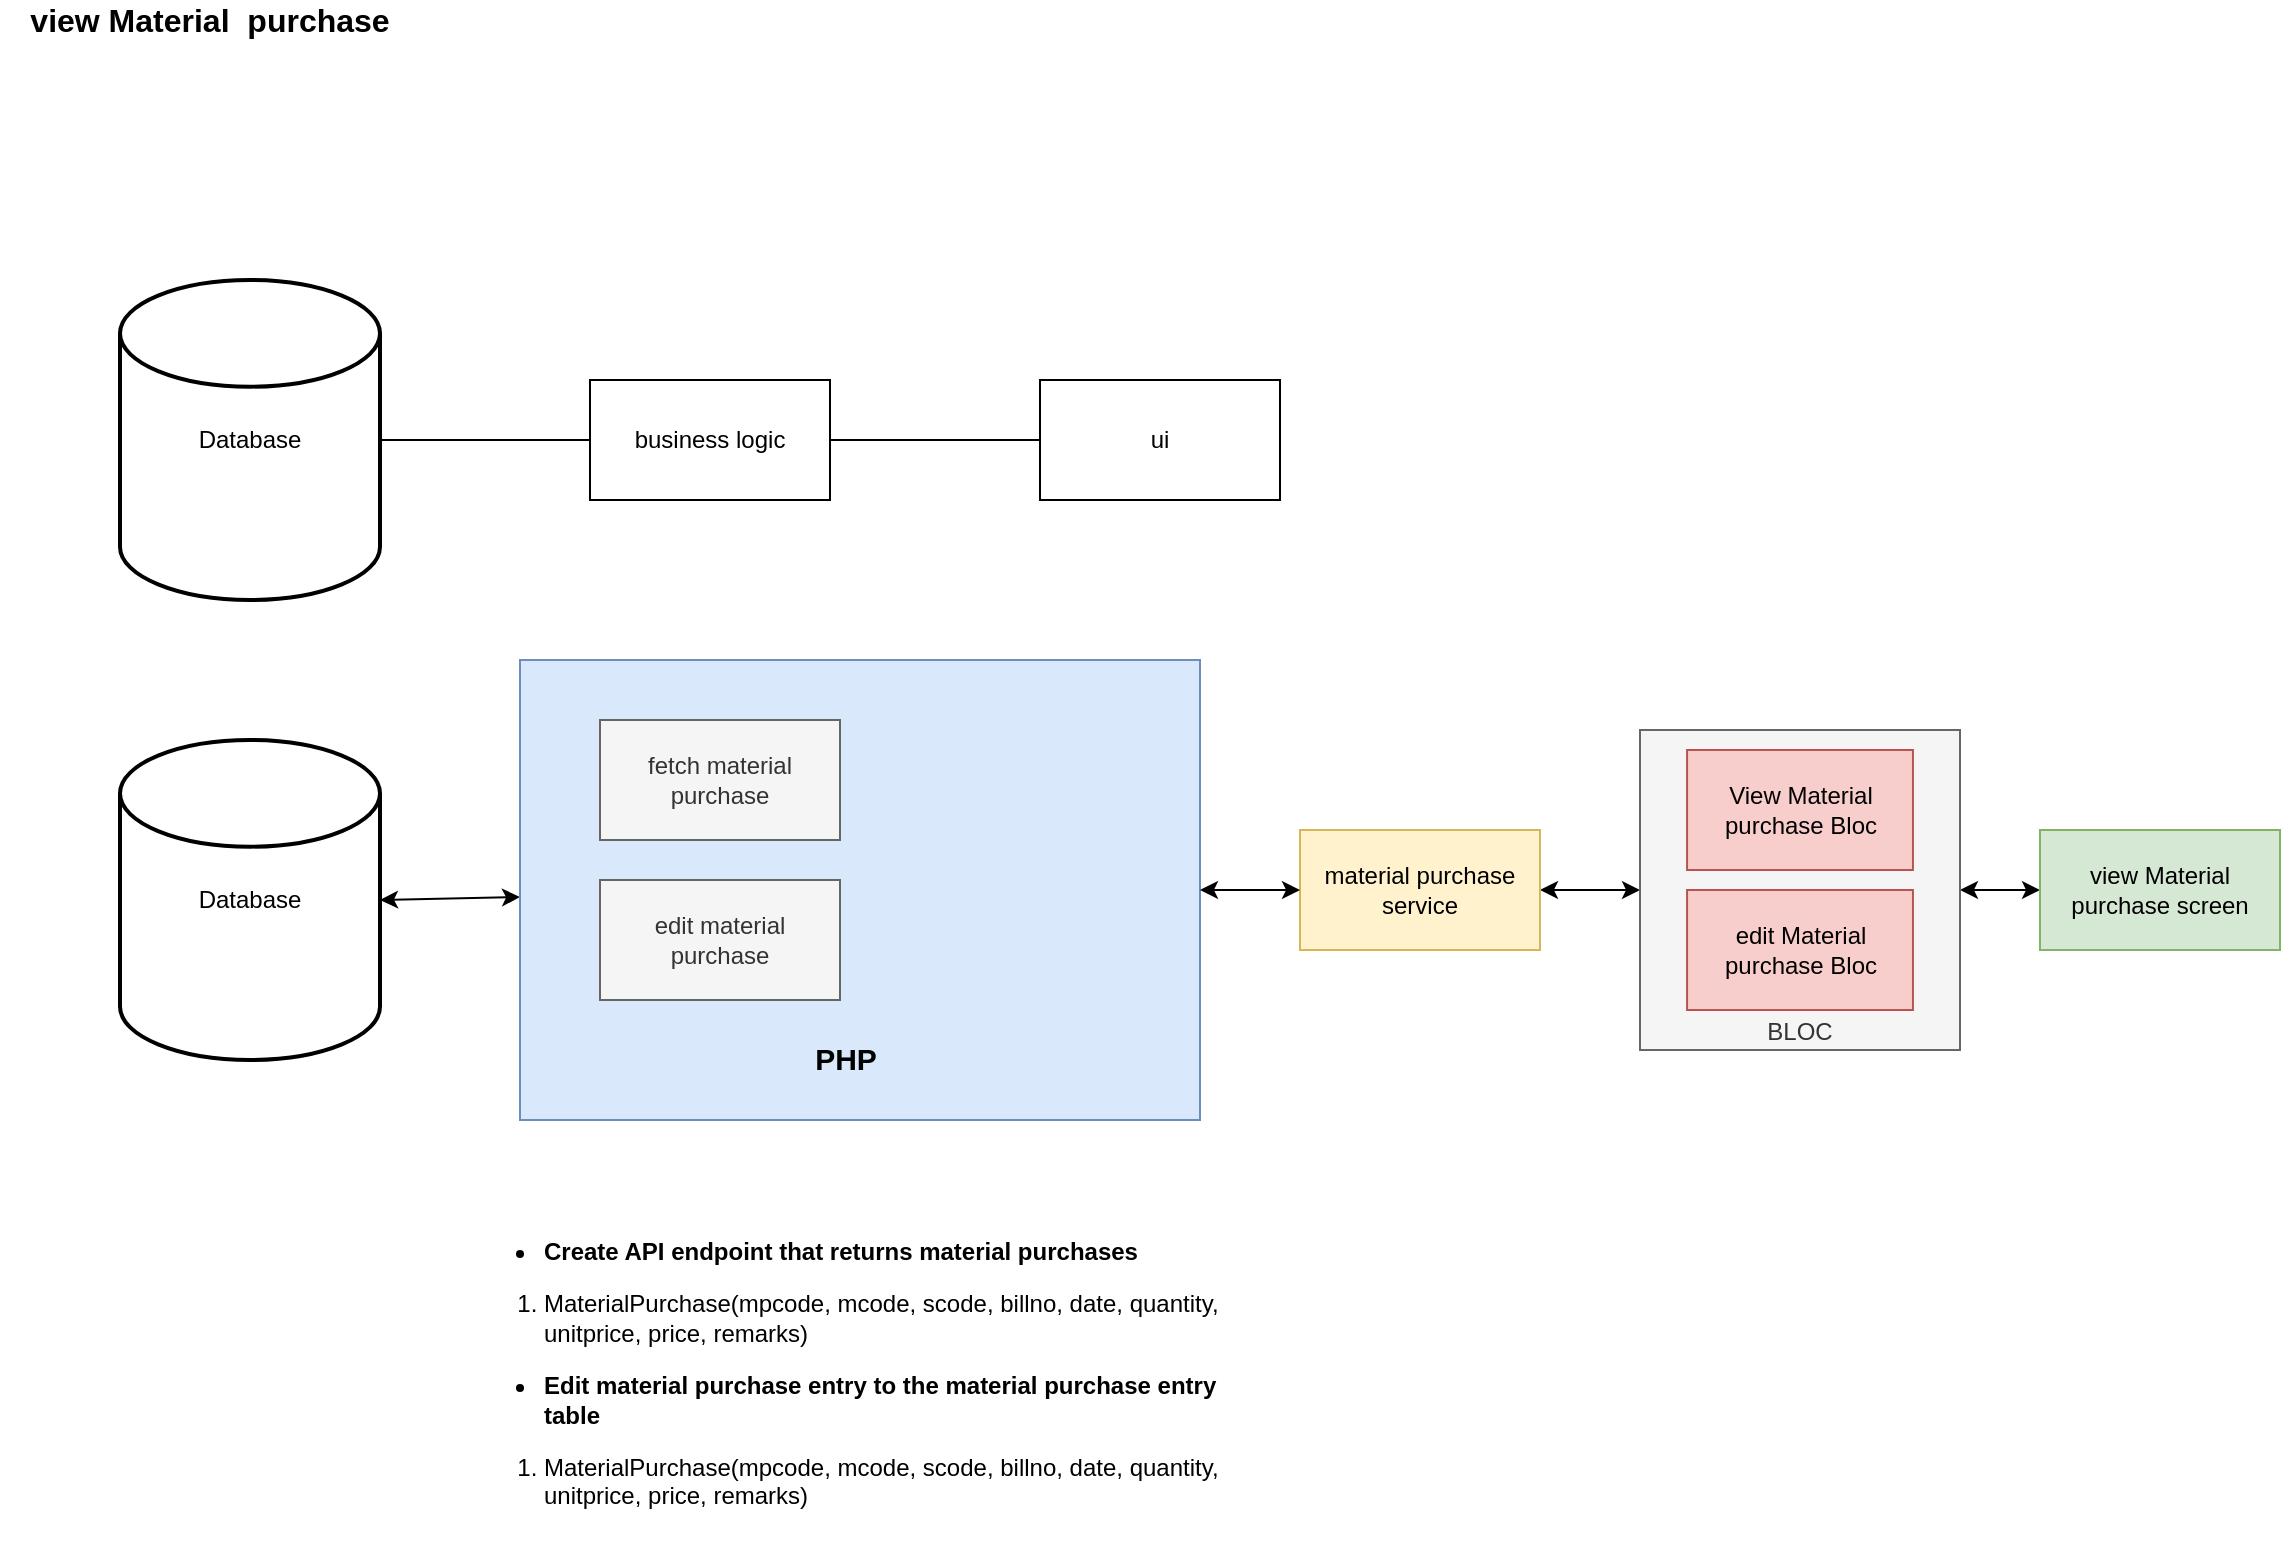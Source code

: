 <mxfile version="13.9.9" type="device" pages="2"><diagram id="2WvaS7nD4n_0MWzqjp9B" name="High level diagram"><mxGraphModel dx="886" dy="529" grid="1" gridSize="10" guides="1" tooltips="1" connect="1" arrows="1" fold="1" page="1" pageScale="1" pageWidth="850" pageHeight="1100" math="0" shadow="0"><root><mxCell id="0"/><mxCell id="1" parent="0"/><mxCell id="bov8xGkqv15AV-X51Z5s-1" value="view Material&amp;nbsp; purchase" style="text;html=1;strokeColor=none;fillColor=none;align=center;verticalAlign=middle;whiteSpace=wrap;rounded=0;strokeWidth=1;fontStyle=1;fontSize=16;" vertex="1" parent="1"><mxGeometry x="10" y="10" width="210" height="20" as="geometry"/></mxCell><mxCell id="bov8xGkqv15AV-X51Z5s-2" style="edgeStyle=none;rounded=0;orthogonalLoop=1;jettySize=auto;html=1;exitX=1;exitY=0.5;exitDx=0;exitDy=0;exitPerimeter=0;entryX=0;entryY=0.5;entryDx=0;entryDy=0;fontSize=12;endArrow=none;endFill=0;" edge="1" parent="1" source="bov8xGkqv15AV-X51Z5s-3" target="bov8xGkqv15AV-X51Z5s-5"><mxGeometry relative="1" as="geometry"/></mxCell><mxCell id="bov8xGkqv15AV-X51Z5s-3" value="Database" style="strokeWidth=2;html=1;shape=mxgraph.flowchart.database;whiteSpace=wrap;fontSize=12;" vertex="1" parent="1"><mxGeometry x="70" y="150" width="130" height="160" as="geometry"/></mxCell><mxCell id="bov8xGkqv15AV-X51Z5s-4" style="edgeStyle=none;rounded=0;orthogonalLoop=1;jettySize=auto;html=1;exitX=1;exitY=0.5;exitDx=0;exitDy=0;entryX=0;entryY=0.5;entryDx=0;entryDy=0;fontSize=12;endArrow=none;endFill=0;" edge="1" parent="1" source="bov8xGkqv15AV-X51Z5s-5" target="bov8xGkqv15AV-X51Z5s-6"><mxGeometry relative="1" as="geometry"/></mxCell><mxCell id="bov8xGkqv15AV-X51Z5s-5" value="business logic" style="rounded=0;whiteSpace=wrap;html=1;strokeWidth=1;fontSize=12;" vertex="1" parent="1"><mxGeometry x="305" y="200" width="120" height="60" as="geometry"/></mxCell><mxCell id="bov8xGkqv15AV-X51Z5s-6" value="ui" style="rounded=0;whiteSpace=wrap;html=1;strokeWidth=1;fontSize=12;" vertex="1" parent="1"><mxGeometry x="530" y="200" width="120" height="60" as="geometry"/></mxCell><mxCell id="bov8xGkqv15AV-X51Z5s-7" style="edgeStyle=none;rounded=0;orthogonalLoop=1;jettySize=auto;html=1;exitX=1;exitY=0.5;exitDx=0;exitDy=0;exitPerimeter=0;endArrow=classic;endFill=1;fontSize=12;startArrow=classic;startFill=1;" edge="1" parent="1" source="bov8xGkqv15AV-X51Z5s-8" target="bov8xGkqv15AV-X51Z5s-10"><mxGeometry relative="1" as="geometry"/></mxCell><mxCell id="bov8xGkqv15AV-X51Z5s-8" value="Database" style="strokeWidth=2;html=1;shape=mxgraph.flowchart.database;whiteSpace=wrap;fontSize=12;" vertex="1" parent="1"><mxGeometry x="70" y="380" width="130" height="160" as="geometry"/></mxCell><UserObject label="" id="bov8xGkqv15AV-X51Z5s-9"><mxCell style="group;fillColor=#f8cecc;strokeColor=#b85450;" vertex="1" connectable="0" parent="1"><mxGeometry x="270" y="340" width="340" height="230" as="geometry"/></mxCell></UserObject><mxCell id="bov8xGkqv15AV-X51Z5s-10" value="&lt;h1&gt;&lt;font style=&quot;font-size: 15px&quot;&gt;PHP&lt;/font&gt;&lt;/h1&gt;" style="rounded=0;whiteSpace=wrap;html=1;strokeWidth=1;fontSize=12;align=center;spacingRight=14;verticalAlign=bottom;fillColor=#dae8fc;strokeColor=#6c8ebf;" vertex="1" parent="bov8xGkqv15AV-X51Z5s-9"><mxGeometry width="340" height="230" as="geometry"/></mxCell><mxCell id="bov8xGkqv15AV-X51Z5s-11" value="fetch material purchase" style="rounded=0;whiteSpace=wrap;html=1;strokeWidth=1;fontSize=12;fillColor=#f5f5f5;strokeColor=#666666;fontColor=#333333;" vertex="1" parent="bov8xGkqv15AV-X51Z5s-9"><mxGeometry x="40" y="30" width="120" height="60" as="geometry"/></mxCell><mxCell id="bov8xGkqv15AV-X51Z5s-25" value="edit material purchase" style="rounded=0;whiteSpace=wrap;html=1;strokeWidth=1;fontSize=12;fillColor=#f5f5f5;strokeColor=#666666;fontColor=#333333;" vertex="1" parent="bov8xGkqv15AV-X51Z5s-9"><mxGeometry x="40" y="110" width="120" height="60" as="geometry"/></mxCell><mxCell id="bov8xGkqv15AV-X51Z5s-15" style="edgeStyle=orthogonalEdgeStyle;rounded=0;orthogonalLoop=1;jettySize=auto;html=1;startArrow=classic;startFill=1;endArrow=classic;endFill=1;" edge="1" parent="1" source="bov8xGkqv15AV-X51Z5s-16" target="bov8xGkqv15AV-X51Z5s-22"><mxGeometry relative="1" as="geometry"><mxPoint x="860" y="455" as="targetPoint"/><Array as="points"><mxPoint x="840" y="455"/><mxPoint x="840" y="455"/></Array></mxGeometry></mxCell><UserObject label="material purchase service" id="bov8xGkqv15AV-X51Z5s-16"><mxCell style="rounded=0;whiteSpace=wrap;html=1;strokeWidth=1;fontSize=12;fillColor=#fff2cc;strokeColor=#d6b656;" vertex="1" parent="1"><mxGeometry x="660" y="425" width="120" height="60" as="geometry"/></mxCell></UserObject><mxCell id="bov8xGkqv15AV-X51Z5s-17" style="edgeStyle=orthogonalEdgeStyle;rounded=0;orthogonalLoop=1;jettySize=auto;html=1;entryX=1;entryY=0.5;entryDx=0;entryDy=0;startArrow=classic;startFill=1;endArrow=classic;endFill=1;" edge="1" parent="1" source="bov8xGkqv15AV-X51Z5s-18" target="bov8xGkqv15AV-X51Z5s-22"><mxGeometry relative="1" as="geometry"/></mxCell><mxCell id="bov8xGkqv15AV-X51Z5s-18" value="view Material purchase screen" style="rounded=0;whiteSpace=wrap;html=1;strokeWidth=1;fontSize=12;fillColor=#d5e8d4;strokeColor=#82b366;" vertex="1" parent="1"><mxGeometry x="1030" y="425" width="120" height="60" as="geometry"/></mxCell><mxCell id="bov8xGkqv15AV-X51Z5s-19" style="edgeStyle=none;rounded=0;orthogonalLoop=1;jettySize=auto;html=1;exitX=1;exitY=0.5;exitDx=0;exitDy=0;entryX=0;entryY=0.5;entryDx=0;entryDy=0;startArrow=classic;startFill=1;endArrow=classic;endFill=1;fontSize=12;" edge="1" parent="1" source="bov8xGkqv15AV-X51Z5s-10" target="bov8xGkqv15AV-X51Z5s-16"><mxGeometry relative="1" as="geometry"/></mxCell><mxCell id="bov8xGkqv15AV-X51Z5s-20" value="&lt;ul&gt;&lt;li&gt;&lt;b&gt;Create API endpoint that returns material purchases&lt;/b&gt;&lt;/li&gt;&lt;/ul&gt;&lt;ol&gt;&lt;li&gt;&lt;span&gt;MaterialPurchase(mpcode, mcode, scode, billno, date, quantity, unitprice, price, remarks)&lt;/span&gt;&lt;/li&gt;&lt;/ol&gt;&lt;b&gt;&lt;ul&gt;&lt;li&gt;&lt;b&gt;Edit material purchase entry to the material purchase entry table&lt;/b&gt;&lt;/li&gt;&lt;/ul&gt;&lt;/b&gt;&lt;ol&gt;&lt;li&gt;MaterialPurchase(mpcode, mcode, scode, billno, date, quantity, unitprice, price, remarks)&lt;/li&gt;&lt;/ol&gt;" style="text;html=1;strokeColor=none;fillColor=none;align=left;verticalAlign=top;whiteSpace=wrap;rounded=0;fontSize=12;" vertex="1" parent="1"><mxGeometry x="240" y="610" width="400" height="170" as="geometry"/></mxCell><mxCell id="bov8xGkqv15AV-X51Z5s-21" value="" style="group" vertex="1" connectable="0" parent="1"><mxGeometry x="830" y="375" width="160" height="160" as="geometry"/></mxCell><UserObject label="BLOC" id="bov8xGkqv15AV-X51Z5s-22"><mxCell style="rounded=0;whiteSpace=wrap;html=1;verticalAlign=bottom;fillColor=#f5f5f5;strokeColor=#666666;fontColor=#333333;" vertex="1" parent="bov8xGkqv15AV-X51Z5s-21"><mxGeometry width="160" height="160" as="geometry"/></mxCell></UserObject><UserObject label="edit Material purchase Bloc" id="bov8xGkqv15AV-X51Z5s-23"><mxCell style="rounded=0;whiteSpace=wrap;html=1;strokeWidth=1;fontSize=12;fillColor=#f8cecc;strokeColor=#b85450;" vertex="1" parent="bov8xGkqv15AV-X51Z5s-21"><mxGeometry x="23.534" y="80" width="112.941" height="60" as="geometry"/></mxCell></UserObject><UserObject label="View Material purchase Bloc" id="bov8xGkqv15AV-X51Z5s-24"><mxCell style="rounded=0;whiteSpace=wrap;html=1;strokeWidth=1;fontSize=12;fillColor=#f8cecc;strokeColor=#b85450;" vertex="1" parent="bov8xGkqv15AV-X51Z5s-21"><mxGeometry x="23.534" y="10" width="112.941" height="60" as="geometry"/></mxCell></UserObject></root></mxGraphModel></diagram><diagram id="8mS246WVzzR_h1rrcTgb" name="Business logic"><mxGraphModel dx="886" dy="1629" grid="1" gridSize="10" guides="1" tooltips="1" connect="1" arrows="1" fold="1" page="1" pageScale="1" pageWidth="850" pageHeight="1100" math="0" shadow="0"><root><mxCell id="f_D6Yhdy58Sr-t3339Nv-0"/><mxCell id="f_D6Yhdy58Sr-t3339Nv-1" parent="f_D6Yhdy58Sr-t3339Nv-0"/><mxCell id="f_D6Yhdy58Sr-t3339Nv-2" value="add event to &lt;br&gt;View MP&lt;br&gt;bloc" style="edgeStyle=orthogonalEdgeStyle;rounded=0;orthogonalLoop=1;jettySize=auto;html=1;exitX=1;exitY=0.5;exitDx=0;exitDy=0;startArrow=none;startFill=0;endArrow=none;endFill=0;" edge="1" parent="f_D6Yhdy58Sr-t3339Nv-1" source="f_D6Yhdy58Sr-t3339Nv-3" target="f_D6Yhdy58Sr-t3339Nv-5"><mxGeometry relative="1" as="geometry"/></mxCell><mxCell id="f_D6Yhdy58Sr-t3339Nv-3" value="when user press &lt;b&gt;view material purchase &lt;/b&gt;button" style="rounded=0;whiteSpace=wrap;html=1;fillColor=#f8cecc;strokeColor=#b85450;" vertex="1" parent="f_D6Yhdy58Sr-t3339Nv-1"><mxGeometry x="20" y="-990" width="120" height="60" as="geometry"/></mxCell><mxCell id="f_D6Yhdy58Sr-t3339Nv-4" style="edgeStyle=orthogonalEdgeStyle;rounded=0;orthogonalLoop=1;jettySize=auto;html=1;exitX=1;exitY=0.5;exitDx=0;exitDy=0;entryX=0;entryY=0.5;entryDx=0;entryDy=0;startArrow=none;startFill=0;endArrow=none;endFill=0;" edge="1" parent="f_D6Yhdy58Sr-t3339Nv-1" source="f_D6Yhdy58Sr-t3339Nv-5" target="f_D6Yhdy58Sr-t3339Nv-9"><mxGeometry relative="1" as="geometry"/></mxCell><mxCell id="f_D6Yhdy58Sr-t3339Nv-5" value="GetMP" style="rounded=0;whiteSpace=wrap;html=1;fillColor=#dae8fc;strokeColor=#6c8ebf;" vertex="1" parent="f_D6Yhdy58Sr-t3339Nv-1"><mxGeometry x="270" y="-990" width="120" height="60" as="geometry"/></mxCell><mxCell id="f_D6Yhdy58Sr-t3339Nv-6" value="if error" style="edgeStyle=orthogonalEdgeStyle;rounded=0;orthogonalLoop=1;jettySize=auto;html=1;entryX=0;entryY=0.5;entryDx=0;entryDy=0;startArrow=none;startFill=0;endArrow=none;endFill=0;" edge="1" parent="f_D6Yhdy58Sr-t3339Nv-1" target="f_D6Yhdy58Sr-t3339Nv-11"><mxGeometry x="0.478" relative="1" as="geometry"><mxPoint x="460" y="-960" as="sourcePoint"/><Array as="points"><mxPoint x="530" y="-960"/><mxPoint x="530" y="-1050"/></Array><mxPoint as="offset"/></mxGeometry></mxCell><mxCell id="f_D6Yhdy58Sr-t3339Nv-7" value="&#10;&#10;&lt;span style=&quot;color: rgb(0, 0, 0); font-family: helvetica; font-size: 11px; font-style: normal; font-weight: 400; letter-spacing: normal; text-align: center; text-indent: 0px; text-transform: none; word-spacing: 0px; background-color: rgb(255, 255, 255); display: inline; float: none;&quot;&gt;if loaded&lt;/span&gt;&#10;&#10;" style="edgeStyle=orthogonalEdgeStyle;rounded=0;orthogonalLoop=1;jettySize=auto;html=1;entryX=0;entryY=0.75;entryDx=0;entryDy=0;startArrow=none;startFill=0;endArrow=none;endFill=0;" edge="1" parent="f_D6Yhdy58Sr-t3339Nv-1" target="f_D6Yhdy58Sr-t3339Nv-15"><mxGeometry x="0.556" relative="1" as="geometry"><mxPoint x="460" y="-960" as="sourcePoint"/><Array as="points"><mxPoint x="530" y="-960"/><mxPoint x="530" y="-865"/></Array><mxPoint as="offset"/></mxGeometry></mxCell><mxCell id="f_D6Yhdy58Sr-t3339Nv-8" value="if loading" style="edgeStyle=orthogonalEdgeStyle;rounded=0;orthogonalLoop=1;jettySize=auto;html=1;exitX=1;exitY=0.5;exitDx=0;exitDy=0;startArrow=none;startFill=0;endArrow=none;endFill=0;" edge="1" parent="f_D6Yhdy58Sr-t3339Nv-1" target="f_D6Yhdy58Sr-t3339Nv-13"><mxGeometry x="0.231" relative="1" as="geometry"><mxPoint x="460" y="-960" as="sourcePoint"/><mxPoint as="offset"/></mxGeometry></mxCell><mxCell id="f_D6Yhdy58Sr-t3339Nv-9" value="state" style="rhombus;whiteSpace=wrap;html=1;fillColor=#d5e8d4;strokeColor=#82b366;" vertex="1" parent="f_D6Yhdy58Sr-t3339Nv-1"><mxGeometry x="420" y="-1000" width="80" height="80" as="geometry"/></mxCell><mxCell id="f_D6Yhdy58Sr-t3339Nv-10" style="edgeStyle=orthogonalEdgeStyle;rounded=0;orthogonalLoop=1;jettySize=auto;html=1;exitX=1;exitY=0.5;exitDx=0;exitDy=0;entryX=0;entryY=0.5;entryDx=0;entryDy=0;startArrow=none;startFill=0;endArrow=none;endFill=0;" edge="1" parent="f_D6Yhdy58Sr-t3339Nv-1" source="f_D6Yhdy58Sr-t3339Nv-11" target="f_D6Yhdy58Sr-t3339Nv-16"><mxGeometry relative="1" as="geometry"/></mxCell><mxCell id="f_D6Yhdy58Sr-t3339Nv-11" value="MPError" style="rounded=0;whiteSpace=wrap;html=1;fillColor=#fff2cc;strokeColor=#d6b656;" vertex="1" parent="f_D6Yhdy58Sr-t3339Nv-1"><mxGeometry x="630" y="-1070" width="130" height="60" as="geometry"/></mxCell><mxCell id="f_D6Yhdy58Sr-t3339Nv-12" style="edgeStyle=orthogonalEdgeStyle;rounded=0;orthogonalLoop=1;jettySize=auto;html=1;startArrow=none;startFill=0;endArrow=none;endFill=0;" edge="1" parent="f_D6Yhdy58Sr-t3339Nv-1" source="f_D6Yhdy58Sr-t3339Nv-13" target="f_D6Yhdy58Sr-t3339Nv-17"><mxGeometry relative="1" as="geometry"/></mxCell><mxCell id="f_D6Yhdy58Sr-t3339Nv-13" value="MPLoading" style="rounded=0;whiteSpace=wrap;html=1;fillColor=#fff2cc;strokeColor=#d6b656;" vertex="1" parent="f_D6Yhdy58Sr-t3339Nv-1"><mxGeometry x="630" y="-990" width="130" height="60" as="geometry"/></mxCell><mxCell id="f_D6Yhdy58Sr-t3339Nv-14" style="edgeStyle=orthogonalEdgeStyle;rounded=0;orthogonalLoop=1;jettySize=auto;html=1;startArrow=none;startFill=0;endArrow=none;endFill=0;" edge="1" parent="f_D6Yhdy58Sr-t3339Nv-1" source="f_D6Yhdy58Sr-t3339Nv-15" target="f_D6Yhdy58Sr-t3339Nv-18"><mxGeometry relative="1" as="geometry"/></mxCell><mxCell id="f_D6Yhdy58Sr-t3339Nv-15" value="MPLoaded" style="rounded=0;whiteSpace=wrap;html=1;fillColor=#fff2cc;strokeColor=#d6b656;" vertex="1" parent="f_D6Yhdy58Sr-t3339Nv-1"><mxGeometry x="630" y="-910" width="130" height="60" as="geometry"/></mxCell><mxCell id="f_D6Yhdy58Sr-t3339Nv-16" value="show error screen" style="rounded=0;whiteSpace=wrap;html=1;fillColor=#f5f5f5;strokeColor=#666666;fontColor=#333333;" vertex="1" parent="f_D6Yhdy58Sr-t3339Nv-1"><mxGeometry x="810" y="-1070" width="120" height="60" as="geometry"/></mxCell><mxCell id="f_D6Yhdy58Sr-t3339Nv-17" value="loading indicator" style="rounded=0;whiteSpace=wrap;html=1;fillColor=#f5f5f5;strokeColor=#666666;fontColor=#333333;" vertex="1" parent="f_D6Yhdy58Sr-t3339Nv-1"><mxGeometry x="810" y="-990" width="120" height="60" as="geometry"/></mxCell><mxCell id="f_D6Yhdy58Sr-t3339Nv-18" value="build MP Table" style="rounded=0;whiteSpace=wrap;html=1;fillColor=#f5f5f5;strokeColor=#666666;fontColor=#333333;" vertex="1" parent="f_D6Yhdy58Sr-t3339Nv-1"><mxGeometry x="810" y="-910" width="120" height="60" as="geometry"/></mxCell></root></mxGraphModel></diagram></mxfile>